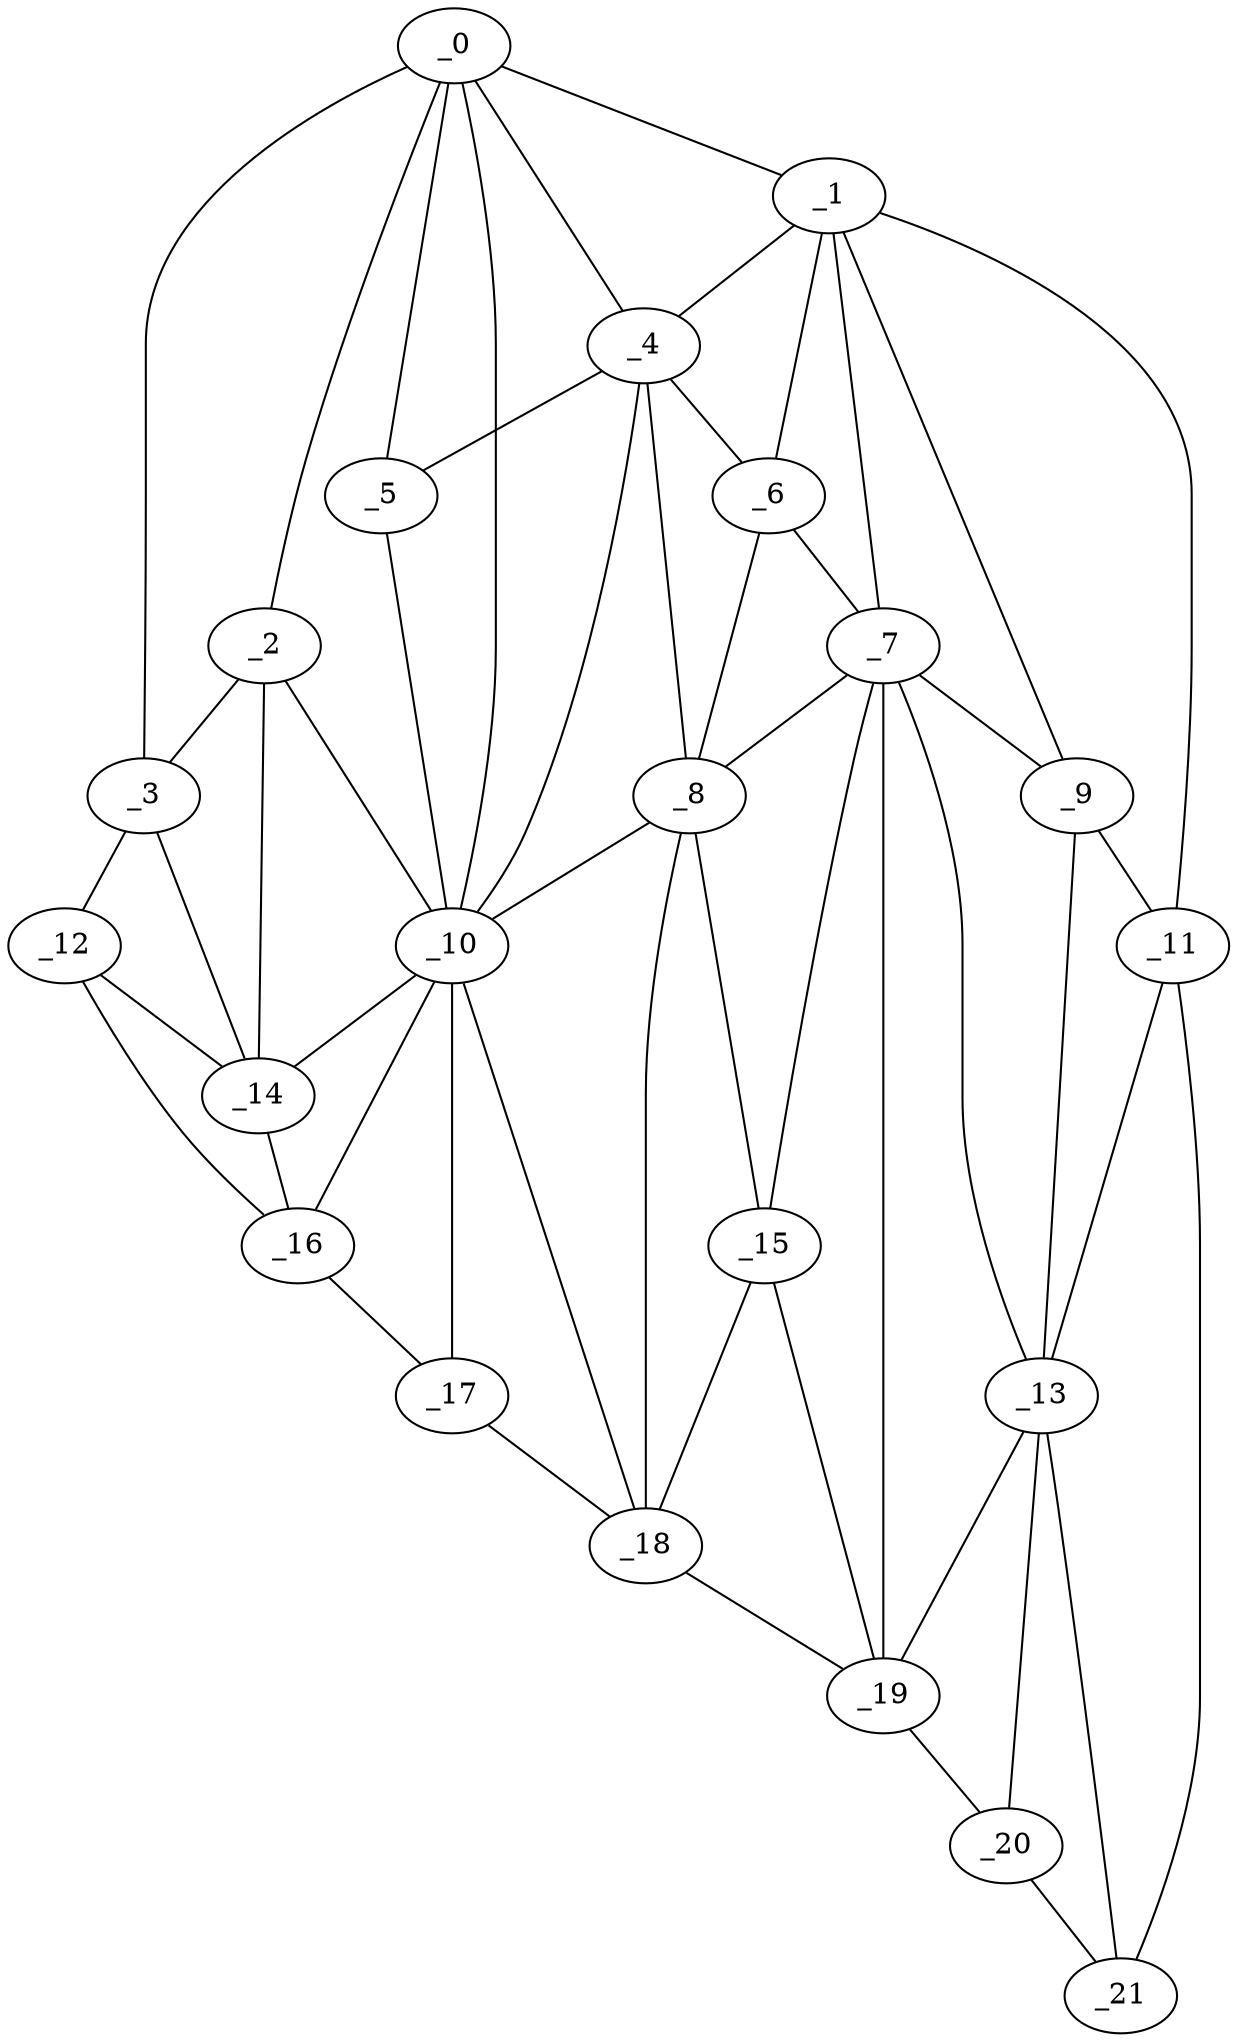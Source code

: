 graph "obj61__270.gxl" {
	_0	 [x=39,
		y=41];
	_1	 [x=39,
		y=98];
	_0 -- _1	 [valence=1];
	_2	 [x=44,
		y=33];
	_0 -- _2	 [valence=2];
	_3	 [x=47,
		y=7];
	_0 -- _3	 [valence=1];
	_4	 [x=50,
		y=72];
	_0 -- _4	 [valence=1];
	_5	 [x=51,
		y=61];
	_0 -- _5	 [valence=2];
	_10	 [x=64,
		y=54];
	_0 -- _10	 [valence=2];
	_1 -- _4	 [valence=2];
	_6	 [x=54,
		y=92];
	_1 -- _6	 [valence=2];
	_7	 [x=57,
		y=101];
	_1 -- _7	 [valence=2];
	_9	 [x=61,
		y=119];
	_1 -- _9	 [valence=1];
	_11	 [x=64,
		y=124];
	_1 -- _11	 [valence=1];
	_2 -- _3	 [valence=1];
	_2 -- _10	 [valence=2];
	_14	 [x=81,
		y=31];
	_2 -- _14	 [valence=1];
	_12	 [x=77,
		y=6];
	_3 -- _12	 [valence=1];
	_3 -- _14	 [valence=2];
	_4 -- _5	 [valence=2];
	_4 -- _6	 [valence=2];
	_8	 [x=59,
		y=88];
	_4 -- _8	 [valence=1];
	_4 -- _10	 [valence=2];
	_5 -- _10	 [valence=1];
	_6 -- _7	 [valence=2];
	_6 -- _8	 [valence=2];
	_7 -- _8	 [valence=2];
	_7 -- _9	 [valence=2];
	_13	 [x=77,
		y=116];
	_7 -- _13	 [valence=2];
	_15	 [x=88,
		y=94];
	_7 -- _15	 [valence=2];
	_19	 [x=89,
		y=102];
	_7 -- _19	 [valence=1];
	_8 -- _10	 [valence=2];
	_8 -- _15	 [valence=2];
	_18	 [x=89,
		y=80];
	_8 -- _18	 [valence=1];
	_9 -- _11	 [valence=2];
	_9 -- _13	 [valence=1];
	_10 -- _14	 [valence=2];
	_16	 [x=89,
		y=39];
	_10 -- _16	 [valence=1];
	_17	 [x=89,
		y=61];
	_10 -- _17	 [valence=1];
	_10 -- _18	 [valence=2];
	_11 -- _13	 [valence=1];
	_21	 [x=89,
		y=118];
	_11 -- _21	 [valence=1];
	_12 -- _14	 [valence=2];
	_12 -- _16	 [valence=1];
	_13 -- _19	 [valence=1];
	_20	 [x=89,
		y=110];
	_13 -- _20	 [valence=1];
	_13 -- _21	 [valence=2];
	_14 -- _16	 [valence=2];
	_15 -- _18	 [valence=2];
	_15 -- _19	 [valence=2];
	_16 -- _17	 [valence=1];
	_17 -- _18	 [valence=1];
	_18 -- _19	 [valence=1];
	_19 -- _20	 [valence=1];
	_20 -- _21	 [valence=1];
}
